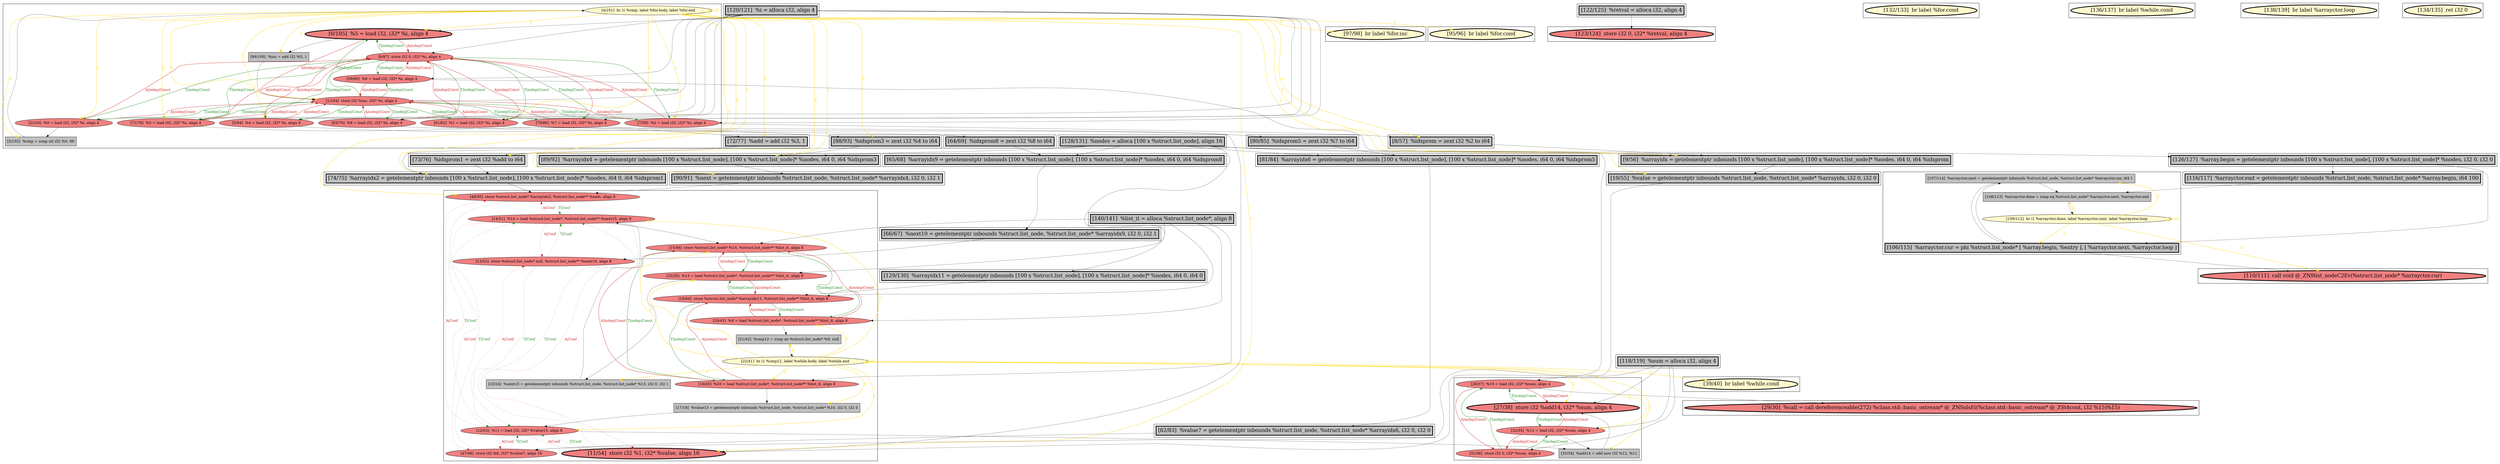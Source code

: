 
digraph G {



node284->node284 [style=solid,color=gold,label="C",penwidth=1.0,fontcolor=gold ]
node284->node278 [style=solid,color=gold,label="C",penwidth=1.0,fontcolor=gold ]
node292->node295 [style=solid,color=firebrick3,label="A|indep|Const",penwidth=1.0,fontcolor=firebrick3 ]
node284->node300 [style=solid,color=gold,label="C",penwidth=1.0,fontcolor=gold ]
node284->node324 [style=solid,color=gold,label="C",penwidth=1.0,fontcolor=gold ]
node284->node302 [style=solid,color=gold,label="C",penwidth=1.0,fontcolor=gold ]
node284->node277 [style=solid,color=gold,label="C",penwidth=1.0,fontcolor=gold ]
node284->node322 [style=solid,color=gold,label="C",penwidth=1.0,fontcolor=gold ]
node324->node317 [style=dotted,color=forestgreen,label="T|Conf",penwidth=1.0,fontcolor=forestgreen ]
node317->node322 [style=dotted,color=firebrick3,label="A|Conf",penwidth=1.0,fontcolor=firebrick3 ]
node284->node334 [style=solid,color=gold,label="C",penwidth=1.0,fontcolor=gold ]
node283->node272 [style=solid,color=forestgreen,label="T|indep|Const",penwidth=1.0,fontcolor=forestgreen ]
node272->node283 [style=solid,color=firebrick3,label="A|indep|Const",penwidth=1.0,fontcolor=firebrick3 ]
node294->node296 [style=solid,color=black,label="",penwidth=0.5,fontcolor=black ]
node270->node285 [style=solid,color=black,label="",penwidth=0.5,fontcolor=black ]
node277->node283 [style=solid,color=firebrick3,label="A|indep|Const",penwidth=1.0,fontcolor=firebrick3 ]
node323->node322 [style=dotted,color=firebrick3,label="A|Conf",penwidth=1.0,fontcolor=firebrick3 ]
node283->node277 [style=solid,color=forestgreen,label="T|indep|Const",penwidth=1.0,fontcolor=forestgreen ]
node270->node283 [style=solid,color=black,label="",penwidth=0.5,fontcolor=black ]
node283->node280 [style=solid,color=forestgreen,label="T|indep|Const",penwidth=1.0,fontcolor=forestgreen ]
node284->node285 [style=solid,color=gold,label="C",penwidth=1.0,fontcolor=gold ]
node290->node329 [style=solid,color=black,label="",penwidth=0.5,fontcolor=black ]
node310->node309 [style=solid,color=black,label="",penwidth=0.5,fontcolor=black ]
node308->node310 [style=solid,color=gold,label="C",penwidth=1.0,fontcolor=gold ]
node280->node304 [style=solid,color=black,label="",penwidth=0.5,fontcolor=black ]
node319->node317 [style=solid,color=black,label="",penwidth=0.5,fontcolor=black ]
node315->node317 [style=solid,color=gold,label="C",penwidth=1.0,fontcolor=gold ]
node308->node309 [style=solid,color=gold,label="C",penwidth=1.0,fontcolor=gold ]
node267->node289 [style=solid,color=black,label="",penwidth=0.5,fontcolor=black ]
node284->node269 [style=solid,color=gold,label="C",penwidth=1.0,fontcolor=gold ]
node333->node299 [style=solid,color=black,label="",penwidth=0.5,fontcolor=black ]
node322->node317 [style=dotted,color=forestgreen,label="T|Conf",penwidth=1.0,fontcolor=forestgreen ]
node287->node314 [style=solid,color=black,label="",penwidth=0.5,fontcolor=black ]
node285->node282 [style=solid,color=firebrick3,label="A|indep|Const",penwidth=1.0,fontcolor=firebrick3 ]
node308->node308 [style=solid,color=gold,label="C",penwidth=1.0,fontcolor=gold ]
node283->node275 [style=solid,color=forestgreen,label="T|indep|Const",penwidth=1.0,fontcolor=forestgreen ]
node284->node311 [style=solid,color=gold,label="C",penwidth=1.0,fontcolor=gold ]
node315->node327 [style=solid,color=gold,label="C",penwidth=1.0,fontcolor=gold ]
node331->node302 [style=solid,color=black,label="",penwidth=0.5,fontcolor=black ]
node272->node282 [style=solid,color=firebrick3,label="A|indep|Const",penwidth=1.0,fontcolor=firebrick3 ]
node270->node280 [style=solid,color=black,label="",penwidth=0.5,fontcolor=black ]
node324->node323 [style=dotted,color=forestgreen,label="T|Conf",penwidth=1.0,fontcolor=forestgreen ]
node326->node319 [style=solid,color=black,label="",penwidth=0.5,fontcolor=black ]
node316->node320 [style=solid,color=forestgreen,label="T|indep|Const",penwidth=1.0,fontcolor=forestgreen ]
node270->node274 [style=solid,color=black,label="",penwidth=0.5,fontcolor=black ]
node292->node293 [style=solid,color=firebrick3,label="A|indep|Const",penwidth=1.0,fontcolor=firebrick3 ]
node316->node313 [style=solid,color=forestgreen,label="T|indep|Const",penwidth=1.0,fontcolor=forestgreen ]
node295->node292 [style=solid,color=forestgreen,label="T|indep|Const",penwidth=1.0,fontcolor=forestgreen ]
node303->node325 [style=solid,color=black,label="",penwidth=0.5,fontcolor=black ]
node306->node318 [style=solid,color=black,label="",penwidth=0.5,fontcolor=black ]
node290->node287 [style=solid,color=black,label="",penwidth=0.5,fontcolor=black ]
node299->node306 [style=solid,color=black,label="",penwidth=0.5,fontcolor=black ]
node296->node295 [style=solid,color=black,label="",penwidth=0.5,fontcolor=black ]
node273->node282 [style=solid,color=firebrick3,label="A|indep|Const",penwidth=1.0,fontcolor=firebrick3 ]
node315->node326 [style=solid,color=gold,label="C",penwidth=1.0,fontcolor=gold ]
node308->node307 [style=solid,color=gold,label="C",penwidth=1.0,fontcolor=gold ]
node273->node269 [style=solid,color=black,label="",penwidth=0.5,fontcolor=black ]
node284->node280 [style=solid,color=gold,label="C",penwidth=1.0,fontcolor=gold ]
node283->node274 [style=solid,color=forestgreen,label="T|indep|Const",penwidth=1.0,fontcolor=forestgreen ]
node268->node295 [style=solid,color=black,label="",penwidth=0.5,fontcolor=black ]
node307->node308 [style=solid,color=black,label="",penwidth=0.5,fontcolor=black ]
node316->node326 [style=solid,color=forestgreen,label="T|indep|Const",penwidth=1.0,fontcolor=forestgreen ]
node270->node272 [style=solid,color=black,label="",penwidth=0.5,fontcolor=black ]
node320->node316 [style=solid,color=firebrick3,label="A|indep|Const",penwidth=1.0,fontcolor=firebrick3 ]
node292->node332 [style=solid,color=black,label="",penwidth=0.5,fontcolor=black ]
node315->node315 [style=solid,color=gold,label="C",penwidth=1.0,fontcolor=gold ]
node283->node278 [style=solid,color=forestgreen,label="T|indep|Const",penwidth=1.0,fontcolor=forestgreen ]
node315->node330 [style=solid,color=gold,label="C",penwidth=1.0,fontcolor=gold ]
node315->node320 [style=solid,color=gold,label="C",penwidth=1.0,fontcolor=gold ]
node284->node276 [style=solid,color=gold,label="C",penwidth=1.0,fontcolor=gold ]
node284->node331 [style=solid,color=gold,label="C",penwidth=1.0,fontcolor=gold ]
node282->node272 [style=solid,color=forestgreen,label="T|indep|Const",penwidth=1.0,fontcolor=forestgreen ]
node290->node299 [style=solid,color=black,label="",penwidth=0.5,fontcolor=black ]
node268->node293 [style=solid,color=black,label="",penwidth=0.5,fontcolor=black ]
node308->node291 [style=solid,color=gold,label="C",penwidth=1.0,fontcolor=gold ]
node315->node296 [style=solid,color=gold,label="C",penwidth=1.0,fontcolor=gold ]
node314->node326 [style=solid,color=forestgreen,label="T|indep|Const",penwidth=1.0,fontcolor=forestgreen ]
node281->node325 [style=solid,color=black,label="",penwidth=0.5,fontcolor=black ]
node282->node277 [style=solid,color=forestgreen,label="T|indep|Const",penwidth=1.0,fontcolor=forestgreen ]
node293->node292 [style=solid,color=forestgreen,label="T|indep|Const",penwidth=1.0,fontcolor=forestgreen ]
node275->node322 [style=solid,color=black,label="",penwidth=0.5,fontcolor=black ]
node279->node282 [style=solid,color=black,label="",penwidth=0.5,fontcolor=black ]
node328->node313 [style=solid,color=black,label="",penwidth=0.5,fontcolor=black ]
node270->node275 [style=solid,color=black,label="",penwidth=0.5,fontcolor=black ]
node284->node301 [style=solid,color=gold,label="C",penwidth=1.0,fontcolor=gold ]
node280->node283 [style=solid,color=firebrick3,label="A|indep|Const",penwidth=1.0,fontcolor=firebrick3 ]
node315->node313 [style=solid,color=gold,label="C",penwidth=1.0,fontcolor=gold ]
node271->node265 [style=solid,color=black,label="",penwidth=0.5,fontcolor=black ]
node314->node313 [style=solid,color=forestgreen,label="T|indep|Const",penwidth=1.0,fontcolor=forestgreen ]
node326->node316 [style=solid,color=firebrick3,label="A|indep|Const",penwidth=1.0,fontcolor=firebrick3 ]
node266->node331 [style=solid,color=black,label="",penwidth=0.5,fontcolor=black ]
node327->node323 [style=solid,color=black,label="",penwidth=0.5,fontcolor=black ]
node283->node281 [style=solid,color=forestgreen,label="T|indep|Const",penwidth=1.0,fontcolor=forestgreen ]
node282->node275 [style=solid,color=forestgreen,label="T|indep|Const",penwidth=1.0,fontcolor=forestgreen ]
node276->node284 [style=solid,color=black,label="",penwidth=0.5,fontcolor=black ]
node317->node324 [style=dotted,color=firebrick3,label="A|Conf",penwidth=1.0,fontcolor=firebrick3 ]
node284->node304 [style=solid,color=gold,label="C",penwidth=1.0,fontcolor=gold ]
node278->node283 [style=solid,color=firebrick3,label="A|indep|Const",penwidth=1.0,fontcolor=firebrick3 ]
node270->node278 [style=solid,color=black,label="",penwidth=0.5,fontcolor=black ]
node304->node334 [style=solid,color=black,label="",penwidth=0.5,fontcolor=black ]
node315->node316 [style=solid,color=gold,label="C",penwidth=1.0,fontcolor=gold ]
node315->node295 [style=solid,color=gold,label="C",penwidth=1.0,fontcolor=gold ]
node293->node294 [style=solid,color=forestgreen,label="T|indep|Const",penwidth=1.0,fontcolor=forestgreen ]
node315->node323 [style=solid,color=gold,label="C",penwidth=1.0,fontcolor=gold ]
node310->node307 [style=solid,color=black,label="",penwidth=0.5,fontcolor=black ]
node282->node273 [style=solid,color=forestgreen,label="T|indep|Const",penwidth=1.0,fontcolor=forestgreen ]
node315->node294 [style=solid,color=gold,label="C",penwidth=1.0,fontcolor=gold ]
node272->node312 [style=solid,color=black,label="",penwidth=0.5,fontcolor=black ]
node315->node319 [style=solid,color=gold,label="C",penwidth=1.0,fontcolor=gold ]
node290->node334 [style=solid,color=black,label="",penwidth=0.5,fontcolor=black ]
node314->node320 [style=solid,color=forestgreen,label="T|indep|Const",penwidth=1.0,fontcolor=forestgreen ]
node302->node324 [style=solid,color=black,label="",penwidth=0.5,fontcolor=black ]
node311->node324 [style=solid,color=black,label="",penwidth=0.5,fontcolor=black ]
node317->node316 [style=solid,color=black,label="",penwidth=0.5,fontcolor=black ]
node277->node266 [style=solid,color=black,label="",penwidth=0.5,fontcolor=black ]
node270->node273 [style=solid,color=black,label="",penwidth=0.5,fontcolor=black ]
node282->node278 [style=solid,color=forestgreen,label="T|indep|Const",penwidth=1.0,fontcolor=forestgreen ]
node271->node309 [style=solid,color=black,label="",penwidth=0.5,fontcolor=black ]
node312->node329 [style=solid,color=black,label="",penwidth=0.5,fontcolor=black ]
node326->node314 [style=solid,color=firebrick3,label="A|indep|Const",penwidth=1.0,fontcolor=firebrick3 ]
node309->node291 [style=solid,color=black,label="",penwidth=0.5,fontcolor=black ]
node309->node310 [style=solid,color=black,label="",penwidth=0.5,fontcolor=black ]
node295->node294 [style=solid,color=forestgreen,label="T|indep|Const",penwidth=1.0,fontcolor=forestgreen ]
node335->node322 [style=solid,color=black,label="",penwidth=0.5,fontcolor=black ]
node280->node282 [style=solid,color=firebrick3,label="A|indep|Const",penwidth=1.0,fontcolor=firebrick3 ]
node269->node305 [style=solid,color=black,label="",penwidth=0.5,fontcolor=black ]
node283->node273 [style=solid,color=forestgreen,label="T|indep|Const",penwidth=1.0,fontcolor=forestgreen ]
node282->node280 [style=solid,color=forestgreen,label="T|indep|Const",penwidth=1.0,fontcolor=forestgreen ]
node284->node266 [style=solid,color=gold,label="C",penwidth=1.0,fontcolor=gold ]
node323->node296 [style=solid,color=black,label="",penwidth=0.5,fontcolor=black ]
node317->node318 [style=dotted,color=firebrick3,label="A|Conf",penwidth=1.0,fontcolor=firebrick3 ]
node320->node327 [style=solid,color=black,label="",penwidth=0.5,fontcolor=black ]
node318->node323 [style=dotted,color=forestgreen,label="T|Conf",penwidth=1.0,fontcolor=forestgreen ]
node290->node271 [style=solid,color=black,label="",penwidth=0.5,fontcolor=black ]
node278->node279 [style=solid,color=black,label="",penwidth=0.5,fontcolor=black ]
node284->node335 [style=solid,color=gold,label="C",penwidth=1.0,fontcolor=gold ]
node285->node276 [style=solid,color=black,label="",penwidth=0.5,fontcolor=black ]
node328->node316 [style=solid,color=black,label="",penwidth=0.5,fontcolor=black ]
node268->node294 [style=solid,color=black,label="",penwidth=0.5,fontcolor=black ]
node323->node318 [style=dotted,color=firebrick3,label="A|Conf",penwidth=1.0,fontcolor=firebrick3 ]
node284->node279 [style=solid,color=gold,label="C",penwidth=1.0,fontcolor=gold ]
node282->node285 [style=solid,color=forestgreen,label="T|indep|Const",penwidth=1.0,fontcolor=forestgreen ]
node281->node282 [style=solid,color=firebrick3,label="A|indep|Const",penwidth=1.0,fontcolor=firebrick3 ]
node284->node273 [style=solid,color=gold,label="C",penwidth=1.0,fontcolor=gold ]
node275->node283 [style=solid,color=firebrick3,label="A|indep|Const",penwidth=1.0,fontcolor=firebrick3 ]
node282->node281 [style=solid,color=forestgreen,label="T|indep|Const",penwidth=1.0,fontcolor=forestgreen ]
node275->node282 [style=solid,color=firebrick3,label="A|indep|Const",penwidth=1.0,fontcolor=firebrick3 ]
node270->node281 [style=solid,color=black,label="",penwidth=0.5,fontcolor=black ]
node328->node314 [style=solid,color=black,label="",penwidth=0.5,fontcolor=black ]
node313->node316 [style=solid,color=firebrick3,label="A|indep|Const",penwidth=1.0,fontcolor=firebrick3 ]
node315->node321 [style=solid,color=gold,label="C",penwidth=1.0,fontcolor=gold ]
node305->node311 [style=solid,color=black,label="",penwidth=0.5,fontcolor=black ]
node284->node305 [style=solid,color=gold,label="C",penwidth=1.0,fontcolor=gold ]
node321->node315 [style=solid,color=black,label="",penwidth=0.5,fontcolor=black ]
node313->node321 [style=solid,color=black,label="",penwidth=0.5,fontcolor=black ]
node329->node303 [style=solid,color=black,label="",penwidth=0.5,fontcolor=black ]
node294->node293 [style=solid,color=firebrick3,label="A|indep|Const",penwidth=1.0,fontcolor=firebrick3 ]
node273->node283 [style=solid,color=firebrick3,label="A|indep|Const",penwidth=1.0,fontcolor=firebrick3 ]
node270->node277 [style=solid,color=black,label="",penwidth=0.5,fontcolor=black ]
node274->node333 [style=solid,color=black,label="",penwidth=0.5,fontcolor=black ]
node274->node283 [style=solid,color=firebrick3,label="A|indep|Const",penwidth=1.0,fontcolor=firebrick3 ]
node290->node302 [style=solid,color=black,label="",penwidth=0.5,fontcolor=black ]
node274->node282 [style=solid,color=firebrick3,label="A|indep|Const",penwidth=1.0,fontcolor=firebrick3 ]
node282->node274 [style=solid,color=forestgreen,label="T|indep|Const",penwidth=1.0,fontcolor=forestgreen ]
node268->node292 [style=solid,color=black,label="",penwidth=0.5,fontcolor=black ]
node294->node295 [style=solid,color=firebrick3,label="A|indep|Const",penwidth=1.0,fontcolor=firebrick3 ]
node290->node305 [style=solid,color=black,label="",penwidth=0.5,fontcolor=black ]
node322->node323 [style=dotted,color=forestgreen,label="T|Conf",penwidth=1.0,fontcolor=forestgreen ]
node320->node314 [style=solid,color=firebrick3,label="A|indep|Const",penwidth=1.0,fontcolor=firebrick3 ]
node313->node314 [style=solid,color=firebrick3,label="A|indep|Const",penwidth=1.0,fontcolor=firebrick3 ]
node284->node282 [style=solid,color=gold,label="C",penwidth=1.0,fontcolor=gold ]
node318->node317 [style=dotted,color=forestgreen,label="T|Conf",penwidth=1.0,fontcolor=forestgreen ]
node328->node326 [style=solid,color=black,label="",penwidth=0.5,fontcolor=black ]
node270->node282 [style=solid,color=black,label="",penwidth=0.5,fontcolor=black ]
node284->node275 [style=solid,color=gold,label="C",penwidth=1.0,fontcolor=gold ]
node281->node283 [style=solid,color=firebrick3,label="A|indep|Const",penwidth=1.0,fontcolor=firebrick3 ]
node278->node282 [style=solid,color=firebrick3,label="A|indep|Const",penwidth=1.0,fontcolor=firebrick3 ]
node334->node335 [style=solid,color=black,label="",penwidth=0.5,fontcolor=black ]
node277->node282 [style=solid,color=firebrick3,label="A|indep|Const",penwidth=1.0,fontcolor=firebrick3 ]
node323->node325 [style=dotted,color=firebrick3,label="A|Conf",penwidth=1.0,fontcolor=firebrick3 ]
node325->node323 [style=dotted,color=forestgreen,label="T|Conf",penwidth=1.0,fontcolor=forestgreen ]
node265->node307 [style=solid,color=black,label="",penwidth=0.5,fontcolor=black ]
node285->node283 [style=solid,color=firebrick3,label="A|indep|Const",penwidth=1.0,fontcolor=firebrick3 ]
node328->node320 [style=solid,color=black,label="",penwidth=0.5,fontcolor=black ]
node283->node285 [style=solid,color=forestgreen,label="T|indep|Const",penwidth=1.0,fontcolor=forestgreen ]
node317->node325 [style=dotted,color=firebrick3,label="A|Conf",penwidth=1.0,fontcolor=firebrick3 ]
node325->node317 [style=dotted,color=forestgreen,label="T|Conf",penwidth=1.0,fontcolor=forestgreen ]
node323->node324 [style=dotted,color=firebrick3,label="A|Conf",penwidth=1.0,fontcolor=firebrick3 ]


subgraph cluster36 {


node335 [penwidth=3.0,fontsize=20,fillcolor=grey,label="[10/55]  %value = getelementptr inbounds %struct.list_node, %struct.list_node* %arrayidx, i32 0, i32 0",shape=rectangle,style=filled ]



}

subgraph cluster15 {


node297 [penwidth=3.0,fontsize=20,fillcolor=lemonchiffon,label="[132/133]  br label %for.cond",shape=ellipse,style=filled ]



}

subgraph cluster35 {


node334 [penwidth=3.0,fontsize=20,fillcolor=grey,label="[9/56]  %arrayidx = getelementptr inbounds [100 x %struct.list_node], [100 x %struct.list_node]* %nodes, i64 0, i64 %idxprom",shape=rectangle,style=filled ]



}

subgraph cluster11 {


node289 [penwidth=3.0,fontsize=20,fillcolor=lightcoral,label="[123/124]  store i32 0, i32* %retval, align 4",shape=ellipse,style=filled ]



}

subgraph cluster19 {


node301 [penwidth=3.0,fontsize=20,fillcolor=lemonchiffon,label="[95/96]  br label %for.cond",shape=ellipse,style=filled ]



}

subgraph cluster9 {


node287 [penwidth=3.0,fontsize=20,fillcolor=grey,label="[129/130]  %arrayidx11 = getelementptr inbounds [100 x %struct.list_node], [100 x %struct.list_node]* %nodes, i64 0, i64 0",shape=rectangle,style=filled ]



}

subgraph cluster8 {


node286 [penwidth=3.0,fontsize=20,fillcolor=lemonchiffon,label="[136/137]  br label %while.cond",shape=ellipse,style=filled ]



}

subgraph cluster10 {


node288 [penwidth=3.0,fontsize=20,fillcolor=lemonchiffon,label="[138/139]  br label %arrayctor.loop",shape=ellipse,style=filled ]



}

subgraph cluster23 {


node305 [penwidth=3.0,fontsize=20,fillcolor=grey,label="[89/92]  %arrayidx4 = getelementptr inbounds [100 x %struct.list_node], [100 x %struct.list_node]* %nodes, i64 0, i64 %idxprom3",shape=rectangle,style=filled ]



}

subgraph cluster7 {


node283 [fillcolor=lightcoral,label="[6/87]  store i32 0, i32* %i, align 4",shape=ellipse,style=filled ]
node282 [fillcolor=lightcoral,label="[1/104]  store i32 %inc, i32* %i, align 4",shape=ellipse,style=filled ]
node280 [fillcolor=lightcoral,label="[7/58]  %2 = load i32, i32* %i, align 4",shape=ellipse,style=filled ]
node281 [fillcolor=lightcoral,label="[59/60]  %6 = load i32, i32* %i, align 4",shape=ellipse,style=filled ]
node278 [penwidth=3.0,fontsize=20,fillcolor=lightcoral,label="[0/105]  %5 = load i32, i32* %i, align 4",shape=ellipse,style=filled ]
node273 [fillcolor=lightcoral,label="[5/94]  %4 = load i32, i32* %i, align 4",shape=ellipse,style=filled ]
node284 [fillcolor=lemonchiffon,label="[4/101]  br i1 %cmp, label %for.body, label %for.end",shape=ellipse,style=filled ]
node279 [fillcolor=grey,label="[99/100]  %inc = add i32 %5, 1",shape=rectangle,style=filled ]
node275 [fillcolor=lightcoral,label="[61/62]  %1 = load i32, i32* %i, align 4",shape=ellipse,style=filled ]
node277 [fillcolor=lightcoral,label="[71/78]  %3 = load i32, i32* %i, align 4",shape=ellipse,style=filled ]
node272 [fillcolor=lightcoral,label="[79/86]  %7 = load i32, i32* %i, align 4",shape=ellipse,style=filled ]
node274 [fillcolor=lightcoral,label="[63/70]  %8 = load i32, i32* %i, align 4",shape=ellipse,style=filled ]
node285 [fillcolor=lightcoral,label="[2/103]  %0 = load i32, i32* %i, align 4",shape=ellipse,style=filled ]
node276 [fillcolor=grey,label="[3/102]  %cmp = icmp ult i32 %0, 99",shape=rectangle,style=filled ]



}

subgraph cluster14 {


node296 [fillcolor=grey,label="[33/34]  %add14 = add nsw i32 %12, %11",shape=rectangle,style=filled ]
node294 [fillcolor=lightcoral,label="[32/35]  %12 = load i32, i32* %sum, align 4",shape=ellipse,style=filled ]
node292 [fillcolor=lightcoral,label="[28/37]  %15 = load i32, i32* %sum, align 4",shape=ellipse,style=filled ]
node295 [penwidth=3.0,fontsize=20,fillcolor=lightcoral,label="[27/38]  store i32 %add14, i32* %sum, align 4",shape=ellipse,style=filled ]
node293 [fillcolor=lightcoral,label="[31/36]  store i32 0, i32* %sum, align 4",shape=ellipse,style=filled ]



}

subgraph cluster6 {


node271 [penwidth=3.0,fontsize=20,fillcolor=grey,label="[126/127]  %array.begin = getelementptr inbounds [100 x %struct.list_node], [100 x %struct.list_node]* %nodes, i32 0, i32 0",shape=rectangle,style=filled ]



}

subgraph cluster30 {


node329 [penwidth=3.0,fontsize=20,fillcolor=grey,label="[81/84]  %arrayidx6 = getelementptr inbounds [100 x %struct.list_node], [100 x %struct.list_node]* %nodes, i64 0, i64 %idxprom5",shape=rectangle,style=filled ]



}

subgraph cluster31 {


node330 [penwidth=3.0,fontsize=20,fillcolor=lemonchiffon,label="[39/40]  br label %while.cond",shape=ellipse,style=filled ]



}

subgraph cluster0 {


node265 [penwidth=3.0,fontsize=20,fillcolor=grey,label="[116/117]  %arrayctor.end = getelementptr inbounds %struct.list_node, %struct.list_node* %array.begin, i64 100",shape=rectangle,style=filled ]



}

subgraph cluster13 {


node291 [penwidth=3.0,fontsize=20,fillcolor=lightcoral,label="[110/111]  call void @_ZN9list_nodeC2Ev(%struct.list_node* %arrayctor.cur)",shape=ellipse,style=filled ]



}

subgraph cluster5 {


node270 [penwidth=3.0,fontsize=20,fillcolor=grey,label="[120/121]  %i = alloca i32, align 4",shape=rectangle,style=filled ]



}

subgraph cluster1 {


node266 [penwidth=3.0,fontsize=20,fillcolor=grey,label="[72/77]  %add = add i32 %3, 1",shape=rectangle,style=filled ]



}

subgraph cluster32 {


node331 [penwidth=3.0,fontsize=20,fillcolor=grey,label="[73/76]  %idxprom1 = zext i32 %add to i64",shape=rectangle,style=filled ]



}

subgraph cluster3 {


node268 [penwidth=3.0,fontsize=20,fillcolor=grey,label="[118/119]  %sum = alloca i32, align 4",shape=rectangle,style=filled ]



}

subgraph cluster4 {


node269 [penwidth=3.0,fontsize=20,fillcolor=grey,label="[88/93]  %idxprom3 = zext i32 %4 to i64",shape=rectangle,style=filled ]



}

subgraph cluster17 {


node299 [penwidth=3.0,fontsize=20,fillcolor=grey,label="[65/68]  %arrayidx9 = getelementptr inbounds [100 x %struct.list_node], [100 x %struct.list_node]* %nodes, i64 0, i64 %idxprom8",shape=rectangle,style=filled ]



}

subgraph cluster16 {


node298 [penwidth=3.0,fontsize=20,fillcolor=lemonchiffon,label="[134/135]  ret i32 0",shape=ellipse,style=filled ]



}

subgraph cluster2 {


node267 [penwidth=3.0,fontsize=20,fillcolor=grey,label="[122/125]  %retval = alloca i32, align 4",shape=rectangle,style=filled ]



}

subgraph cluster34 {


node333 [penwidth=3.0,fontsize=20,fillcolor=grey,label="[64/69]  %idxprom8 = zext i32 %8 to i64",shape=rectangle,style=filled ]



}

subgraph cluster22 {


node304 [penwidth=3.0,fontsize=20,fillcolor=grey,label="[8/57]  %idxprom = zext i32 %2 to i64",shape=rectangle,style=filled ]



}

subgraph cluster25 {


node310 [fillcolor=grey,label="[107/114]  %arrayctor.next = getelementptr inbounds %struct.list_node, %struct.list_node* %arrayctor.cur, i64 1",shape=rectangle,style=filled ]
node309 [penwidth=3.0,fontsize=20,fillcolor=grey,label="[106/115]  %arrayctor.cur = phi %struct.list_node* [ %array.begin, %entry ], [ %arrayctor.next, %arrayctor.loop ]",shape=rectangle,style=filled ]
node307 [fillcolor=grey,label="[108/113]  %arrayctor.done = icmp eq %struct.list_node* %arrayctor.next, %arrayctor.end",shape=rectangle,style=filled ]
node308 [fillcolor=lemonchiffon,label="[109/112]  br i1 %arrayctor.done, label %arrayctor.cont, label %arrayctor.loop",shape=ellipse,style=filled ]



}

subgraph cluster18 {


node300 [penwidth=3.0,fontsize=20,fillcolor=lemonchiffon,label="[97/98]  br label %for.inc",shape=ellipse,style=filled ]



}

subgraph cluster29 {


node328 [penwidth=3.0,fontsize=20,fillcolor=grey,label="[140/141]  %list_it = alloca %struct.list_node*, align 8",shape=rectangle,style=filled ]



}

subgraph cluster20 {


node302 [penwidth=3.0,fontsize=20,fillcolor=grey,label="[74/75]  %arrayidx2 = getelementptr inbounds [100 x %struct.list_node], [100 x %struct.list_node]* %nodes, i64 0, i64 %idxprom1",shape=rectangle,style=filled ]



}

subgraph cluster26 {


node311 [penwidth=3.0,fontsize=20,fillcolor=grey,label="[90/91]  %next = getelementptr inbounds %struct.list_node, %struct.list_node* %arrayidx4, i32 0, i32 1",shape=rectangle,style=filled ]



}

subgraph cluster24 {


node306 [penwidth=3.0,fontsize=20,fillcolor=grey,label="[66/67]  %next10 = getelementptr inbounds %struct.list_node, %struct.list_node* %arrayidx9, i32 0, i32 1",shape=rectangle,style=filled ]



}

subgraph cluster28 {


node327 [fillcolor=grey,label="[17/18]  %value13 = getelementptr inbounds %struct.list_node, %struct.list_node* %10, i32 0, i32 0",shape=rectangle,style=filled ]
node326 [fillcolor=lightcoral,label="[25/26]  %13 = load %struct.list_node*, %struct.list_node** %list_it, align 8",shape=ellipse,style=filled ]
node324 [fillcolor=lightcoral,label="[49/50]  store %struct.list_node* %arrayidx2, %struct.list_node** %next, align 8",shape=ellipse,style=filled ]
node322 [penwidth=3.0,fontsize=20,fillcolor=lightcoral,label="[11/54]  store i32 %1, i32* %value, align 16",shape=ellipse,style=filled ]
node321 [fillcolor=grey,label="[21/42]  %cmp12 = icmp ne %struct.list_node* %9, null",shape=rectangle,style=filled ]
node323 [fillcolor=lightcoral,label="[12/53]  %11 = load i32, i32* %value13, align 8",shape=ellipse,style=filled ]
node320 [fillcolor=lightcoral,label="[16/45]  %10 = load %struct.list_node*, %struct.list_node** %list_it, align 8",shape=ellipse,style=filled ]
node314 [fillcolor=lightcoral,label="[19/44]  store %struct.list_node* %arrayidx11, %struct.list_node** %list_it, align 8",shape=ellipse,style=filled ]
node313 [fillcolor=lightcoral,label="[20/43]  %9 = load %struct.list_node*, %struct.list_node** %list_it, align 8",shape=ellipse,style=filled ]
node325 [fillcolor=lightcoral,label="[47/48]  store i32 %6, i32* %value7, align 16",shape=ellipse,style=filled ]
node317 [fillcolor=lightcoral,label="[14/51]  %14 = load %struct.list_node*, %struct.list_node** %next15, align 8",shape=ellipse,style=filled ]
node315 [fillcolor=lemonchiffon,label="[22/41]  br i1 %cmp12, label %while.body, label %while.end",shape=ellipse,style=filled ]
node316 [fillcolor=lightcoral,label="[15/46]  store %struct.list_node* %14, %struct.list_node** %list_it, align 8",shape=ellipse,style=filled ]
node319 [fillcolor=grey,label="[23/24]  %next15 = getelementptr inbounds %struct.list_node, %struct.list_node* %13, i32 0, i32 1",shape=rectangle,style=filled ]
node318 [fillcolor=lightcoral,label="[13/52]  store %struct.list_node* null, %struct.list_node** %next10, align 8",shape=ellipse,style=filled ]



}

subgraph cluster27 {


node312 [penwidth=3.0,fontsize=20,fillcolor=grey,label="[80/85]  %idxprom5 = zext i32 %7 to i64",shape=rectangle,style=filled ]



}

subgraph cluster21 {


node303 [penwidth=3.0,fontsize=20,fillcolor=grey,label="[82/83]  %value7 = getelementptr inbounds %struct.list_node, %struct.list_node* %arrayidx6, i32 0, i32 0",shape=rectangle,style=filled ]



}

subgraph cluster12 {


node290 [penwidth=3.0,fontsize=20,fillcolor=grey,label="[128/131]  %nodes = alloca [100 x %struct.list_node], align 16",shape=rectangle,style=filled ]



}

subgraph cluster33 {


node332 [penwidth=3.0,fontsize=20,fillcolor=lightcoral,label="[29/30]  %call = call dereferenceable(272) %class.std::basic_ostream* @_ZNSolsEi(%class.std::basic_ostream* @_ZSt4cout, i32 %15)%15)",shape=ellipse,style=filled ]



}

}
